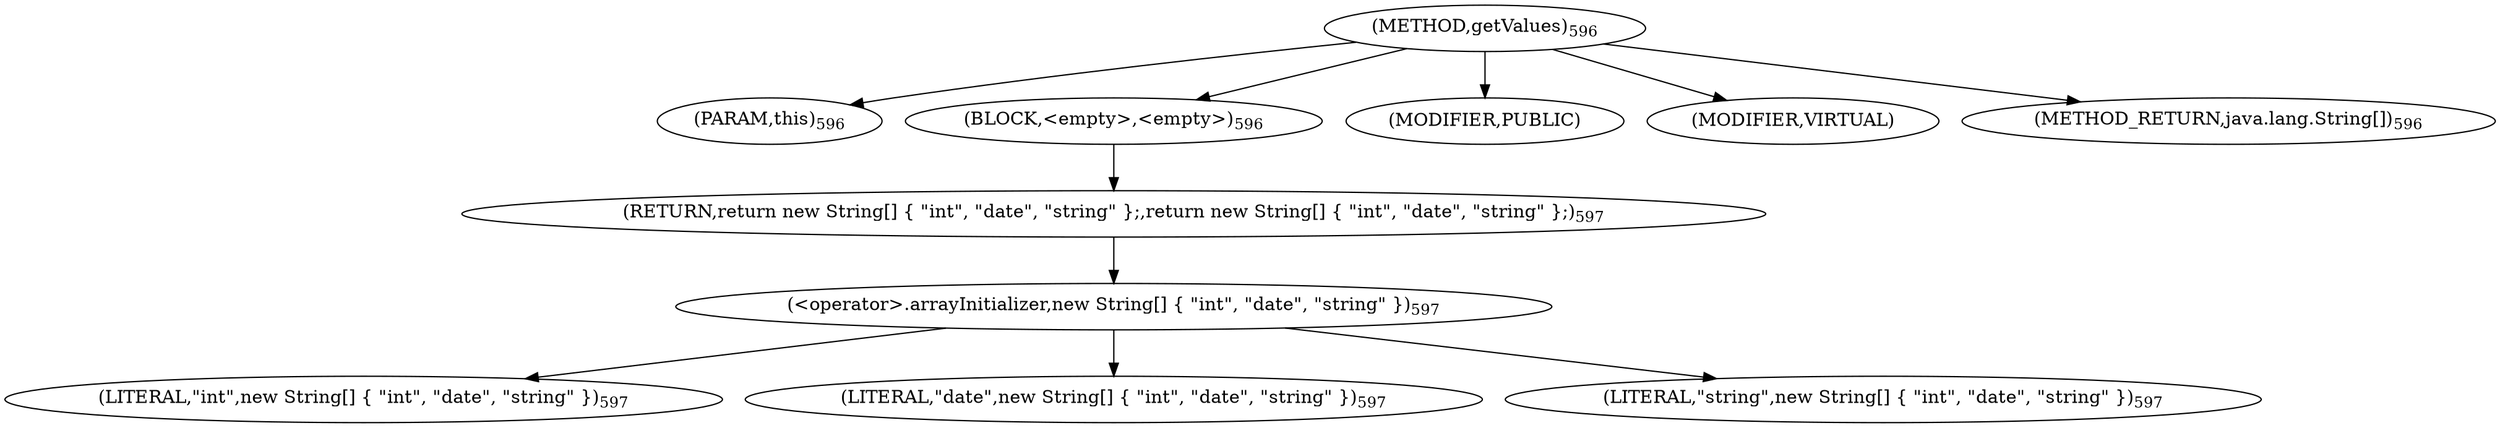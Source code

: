 digraph "getValues" {  
"1247" [label = <(METHOD,getValues)<SUB>596</SUB>> ]
"1248" [label = <(PARAM,this)<SUB>596</SUB>> ]
"1249" [label = <(BLOCK,&lt;empty&gt;,&lt;empty&gt;)<SUB>596</SUB>> ]
"1250" [label = <(RETURN,return new String[] { &quot;int&quot;, &quot;date&quot;, &quot;string&quot; };,return new String[] { &quot;int&quot;, &quot;date&quot;, &quot;string&quot; };)<SUB>597</SUB>> ]
"1251" [label = <(&lt;operator&gt;.arrayInitializer,new String[] { &quot;int&quot;, &quot;date&quot;, &quot;string&quot; })<SUB>597</SUB>> ]
"1252" [label = <(LITERAL,&quot;int&quot;,new String[] { &quot;int&quot;, &quot;date&quot;, &quot;string&quot; })<SUB>597</SUB>> ]
"1253" [label = <(LITERAL,&quot;date&quot;,new String[] { &quot;int&quot;, &quot;date&quot;, &quot;string&quot; })<SUB>597</SUB>> ]
"1254" [label = <(LITERAL,&quot;string&quot;,new String[] { &quot;int&quot;, &quot;date&quot;, &quot;string&quot; })<SUB>597</SUB>> ]
"1255" [label = <(MODIFIER,PUBLIC)> ]
"1256" [label = <(MODIFIER,VIRTUAL)> ]
"1257" [label = <(METHOD_RETURN,java.lang.String[])<SUB>596</SUB>> ]
  "1247" -> "1248" 
  "1247" -> "1249" 
  "1247" -> "1255" 
  "1247" -> "1256" 
  "1247" -> "1257" 
  "1249" -> "1250" 
  "1250" -> "1251" 
  "1251" -> "1252" 
  "1251" -> "1253" 
  "1251" -> "1254" 
}
